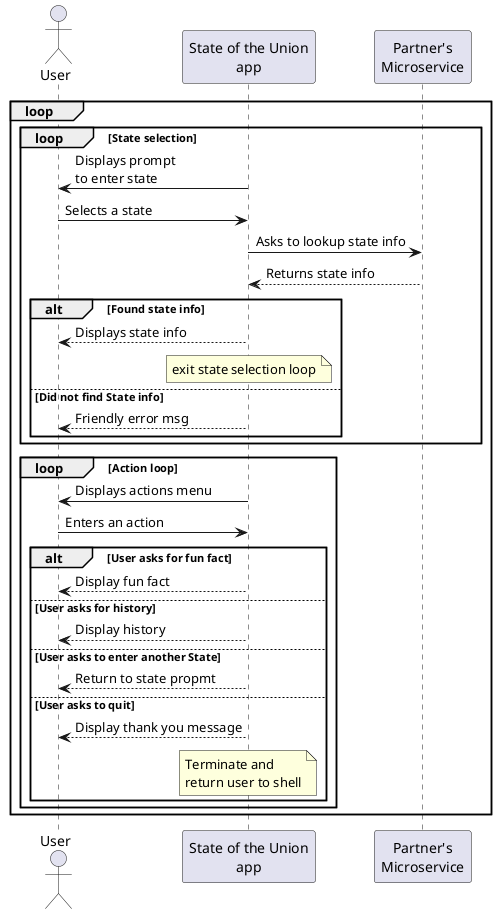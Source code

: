 @startuml
'https://plantuml.com/sequence-diagram

actor User
participant "State of the Union\napp" as App
participant "Partner's\nMicroservice" as MS

loop
    loop State selection

        App -> User: Displays prompt\nto enter state
        User -> App: Selects a state
        App -> MS: Asks to lookup state info
        MS --> App: Returns state info

        alt Found state info
            App --> User: Displays state info
            note over App: exit state selection loop
        else Did not find State info
            User <-- App: Friendly error msg
        end
    end

    loop Action loop
        App -> User: Displays actions menu
        User -> App: Enters an action

        alt User asks for fun fact
            User <-- App: Display fun fact
        else User asks for history
            User <-- App: Display history
        else User asks to enter another State
            User <-- App: Return to state propmt
        else User asks to quit
            User <-- App: Display thank you message
            note over App: Terminate and\nreturn user to shell
        end alt
    end action loop
end main loop
@enduml